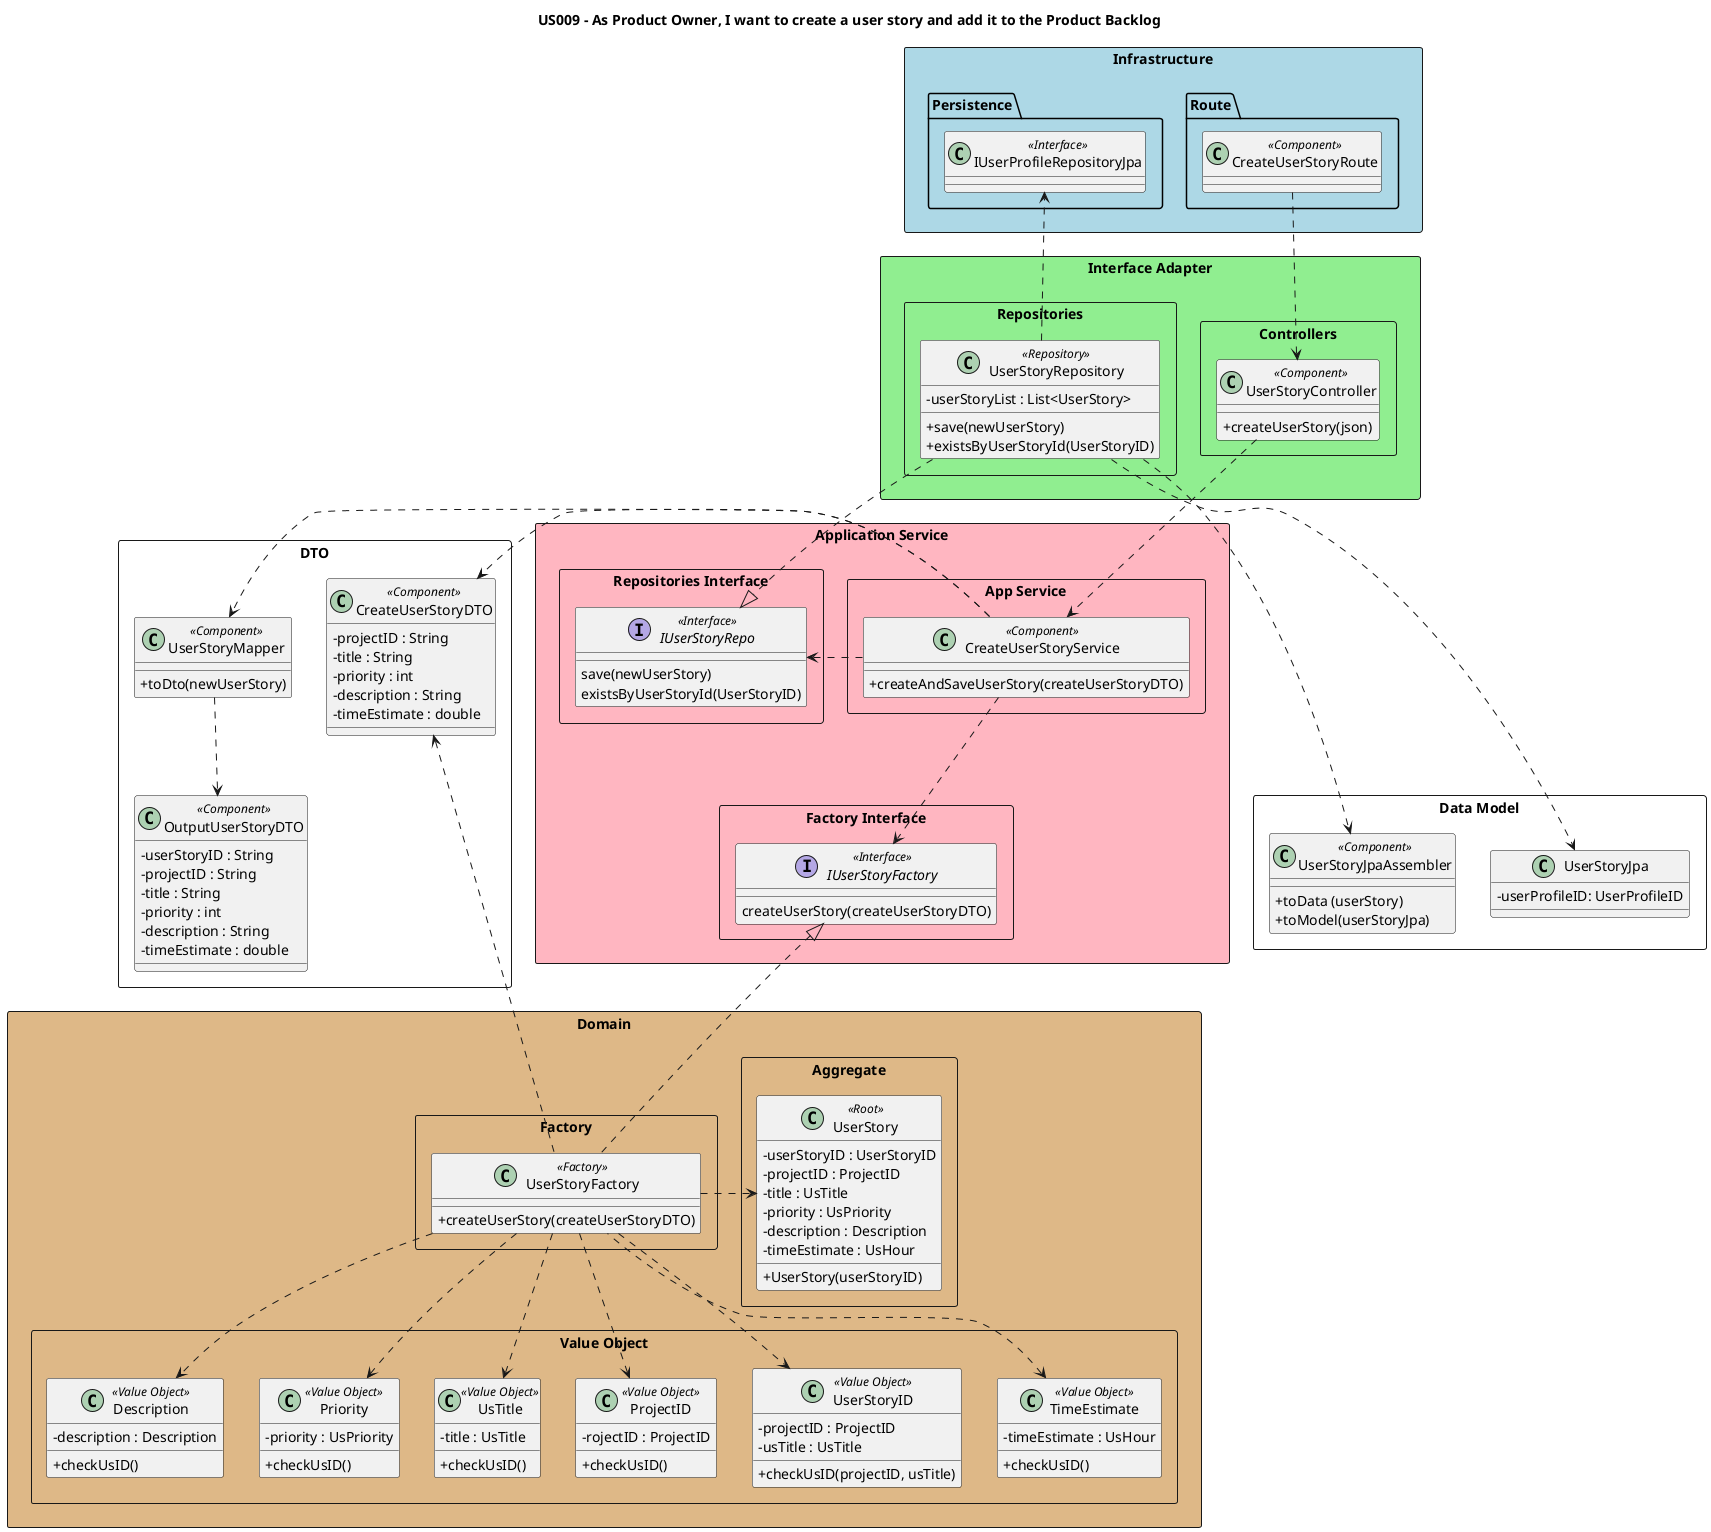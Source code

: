 @startuml
'https://plantuml.com/class-diagram

'hide circle
skinparam classAttributeIconSize 0

title US009 - As Product Owner, I want to create a user story and add it to the Product Backlog

skinparam classAttributeIconSize 0

package "Infrastructure" <<Rectangle>> #lightblue  {
package "Route" {
class "CreateUserStoryRoute" as route << Component >>
}

    package "Persistence" {
    class "IUserProfileRepositoryJpa" as jpa <<Interface>>
    }
}

package "Interface Adapter" <<Rectangle>> #lightgreen {
package "Controllers" <<Rectangle>>{
class "UserStoryController" as ctrl << Component >> {
+createUserStory(json)
}
}
package "Repositories" <<Rectangle>>{
class "UserStoryRepository" as store << Repository >> {
-userStoryList : List<UserStory>
+ save(newUserStory)
+ existsByUserStoryId(UserStoryID)
}
}
}

package "Application Service" <<Rectangle>> #lightpink{
package "App Service" <<Rectangle>>{
class "CreateUserStoryService" as service << Component >> {
+createAndSaveUserStory(createUserStoryDTO)
}
}
package "Repositories Interface" <<Rectangle>>{
interface "IUserStoryRepo" as repo << Interface >>{
save(newUserStory)
existsByUserStoryId(UserStoryID)
}
}
package "Factory Interface" <<Rectangle>>{
interface "IUserStoryFactory" as factoryInterface << Interface >>{
createUserStory(createUserStoryDTO)
}
}
}

package "DTO" <<Rectangle>> {
class "UserStoryMapper" as mapper << Component >> {
+ toDto(newUserStory)
}
class "OutputUserStoryDTO" as outdto << Component >> {
- userStoryID : String
- projectID : String
- title : String
- priority : int
- description : String
- timeEstimate : double
}
class "CreateUserStoryDTO" as dto << Component >> {
- projectID : String
- title : String
- priority : int
- description : String
- timeEstimate : double
}
}

package "Domain" <<Rectangle>> #burlywood{
package "Aggregate" <<Rectangle>>{
class "UserStory" as userStory << Root >> {
- userStoryID : UserStoryID
- projectID : ProjectID
- title : UsTitle
- priority : UsPriority
- description : Description
- timeEstimate : UsHour
+ UserStory(userStoryID)
}
}
package "Factory" <<Rectangle>>{
class "UserStoryFactory" as userStoryF << Factory >> {
+createUserStory(createUserStoryDTO)
}
}
package "Value Object" <<Rectangle>>{
class "UserStoryID" as usID << Value Object >> {
-projectID : ProjectID
-usTitle : UsTitle
+checkUsID(projectID, usTitle)
}
class "ProjectID" as projID << Value Object >> {
-rojectID : ProjectID
+checkUsID()
}
class "UsTitle" as usTitle << Value Object >> {
- title : UsTitle
+checkUsID()
}
class "Priority" as priority << Value Object >> {
-priority : UsPriority
+checkUsID()
}
class "Description" as desc << Value Object >> {
-description : Description
+checkUsID()
}
class "TimeEstimate" as time << Value Object >> {
-timeEstimate : UsHour
+checkUsID()
}
}
}

  package "Data Model" <<Rectangle>>{
        class "UserStoryJpaAssembler" as assemblerjpa <<Component>> {
        +toData (userStory)
        +toModel(userStoryJpa)
        }

        class "UserStoryJpa" as USjpa {
        -userProfileID: UserProfileID
        }





route ..> ctrl
ctrl..> service
store..|> repo
service .r.> mapper
service .r.> dto
mapper ..> outdto
userStoryF .u.> dto
service..> factoryInterface
service..left> repo
userStoryF..> usID
userStoryF..>projID
userStoryF..>usTitle
userStoryF..>priority
userStoryF..up>time
userStoryF..>desc
userStoryF..right>userStory
userStoryF..up|>factoryInterface
store ...> assemblerjpa
store ...> USjpa
store ..> jpa



@enduml